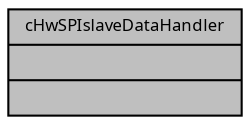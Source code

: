digraph "cHwSPIslaveDataHandler"
{
  edge [fontname="Sans",fontsize="8",labelfontname="Sans",labelfontsize="8"];
  node [fontname="Sans",fontsize="8",shape=record];
  Node1 [label="{cHwSPIslaveDataHandler\n||}",height=0.2,width=0.4,color="black", fillcolor="grey75", style="filled", fontcolor="black"];
}

